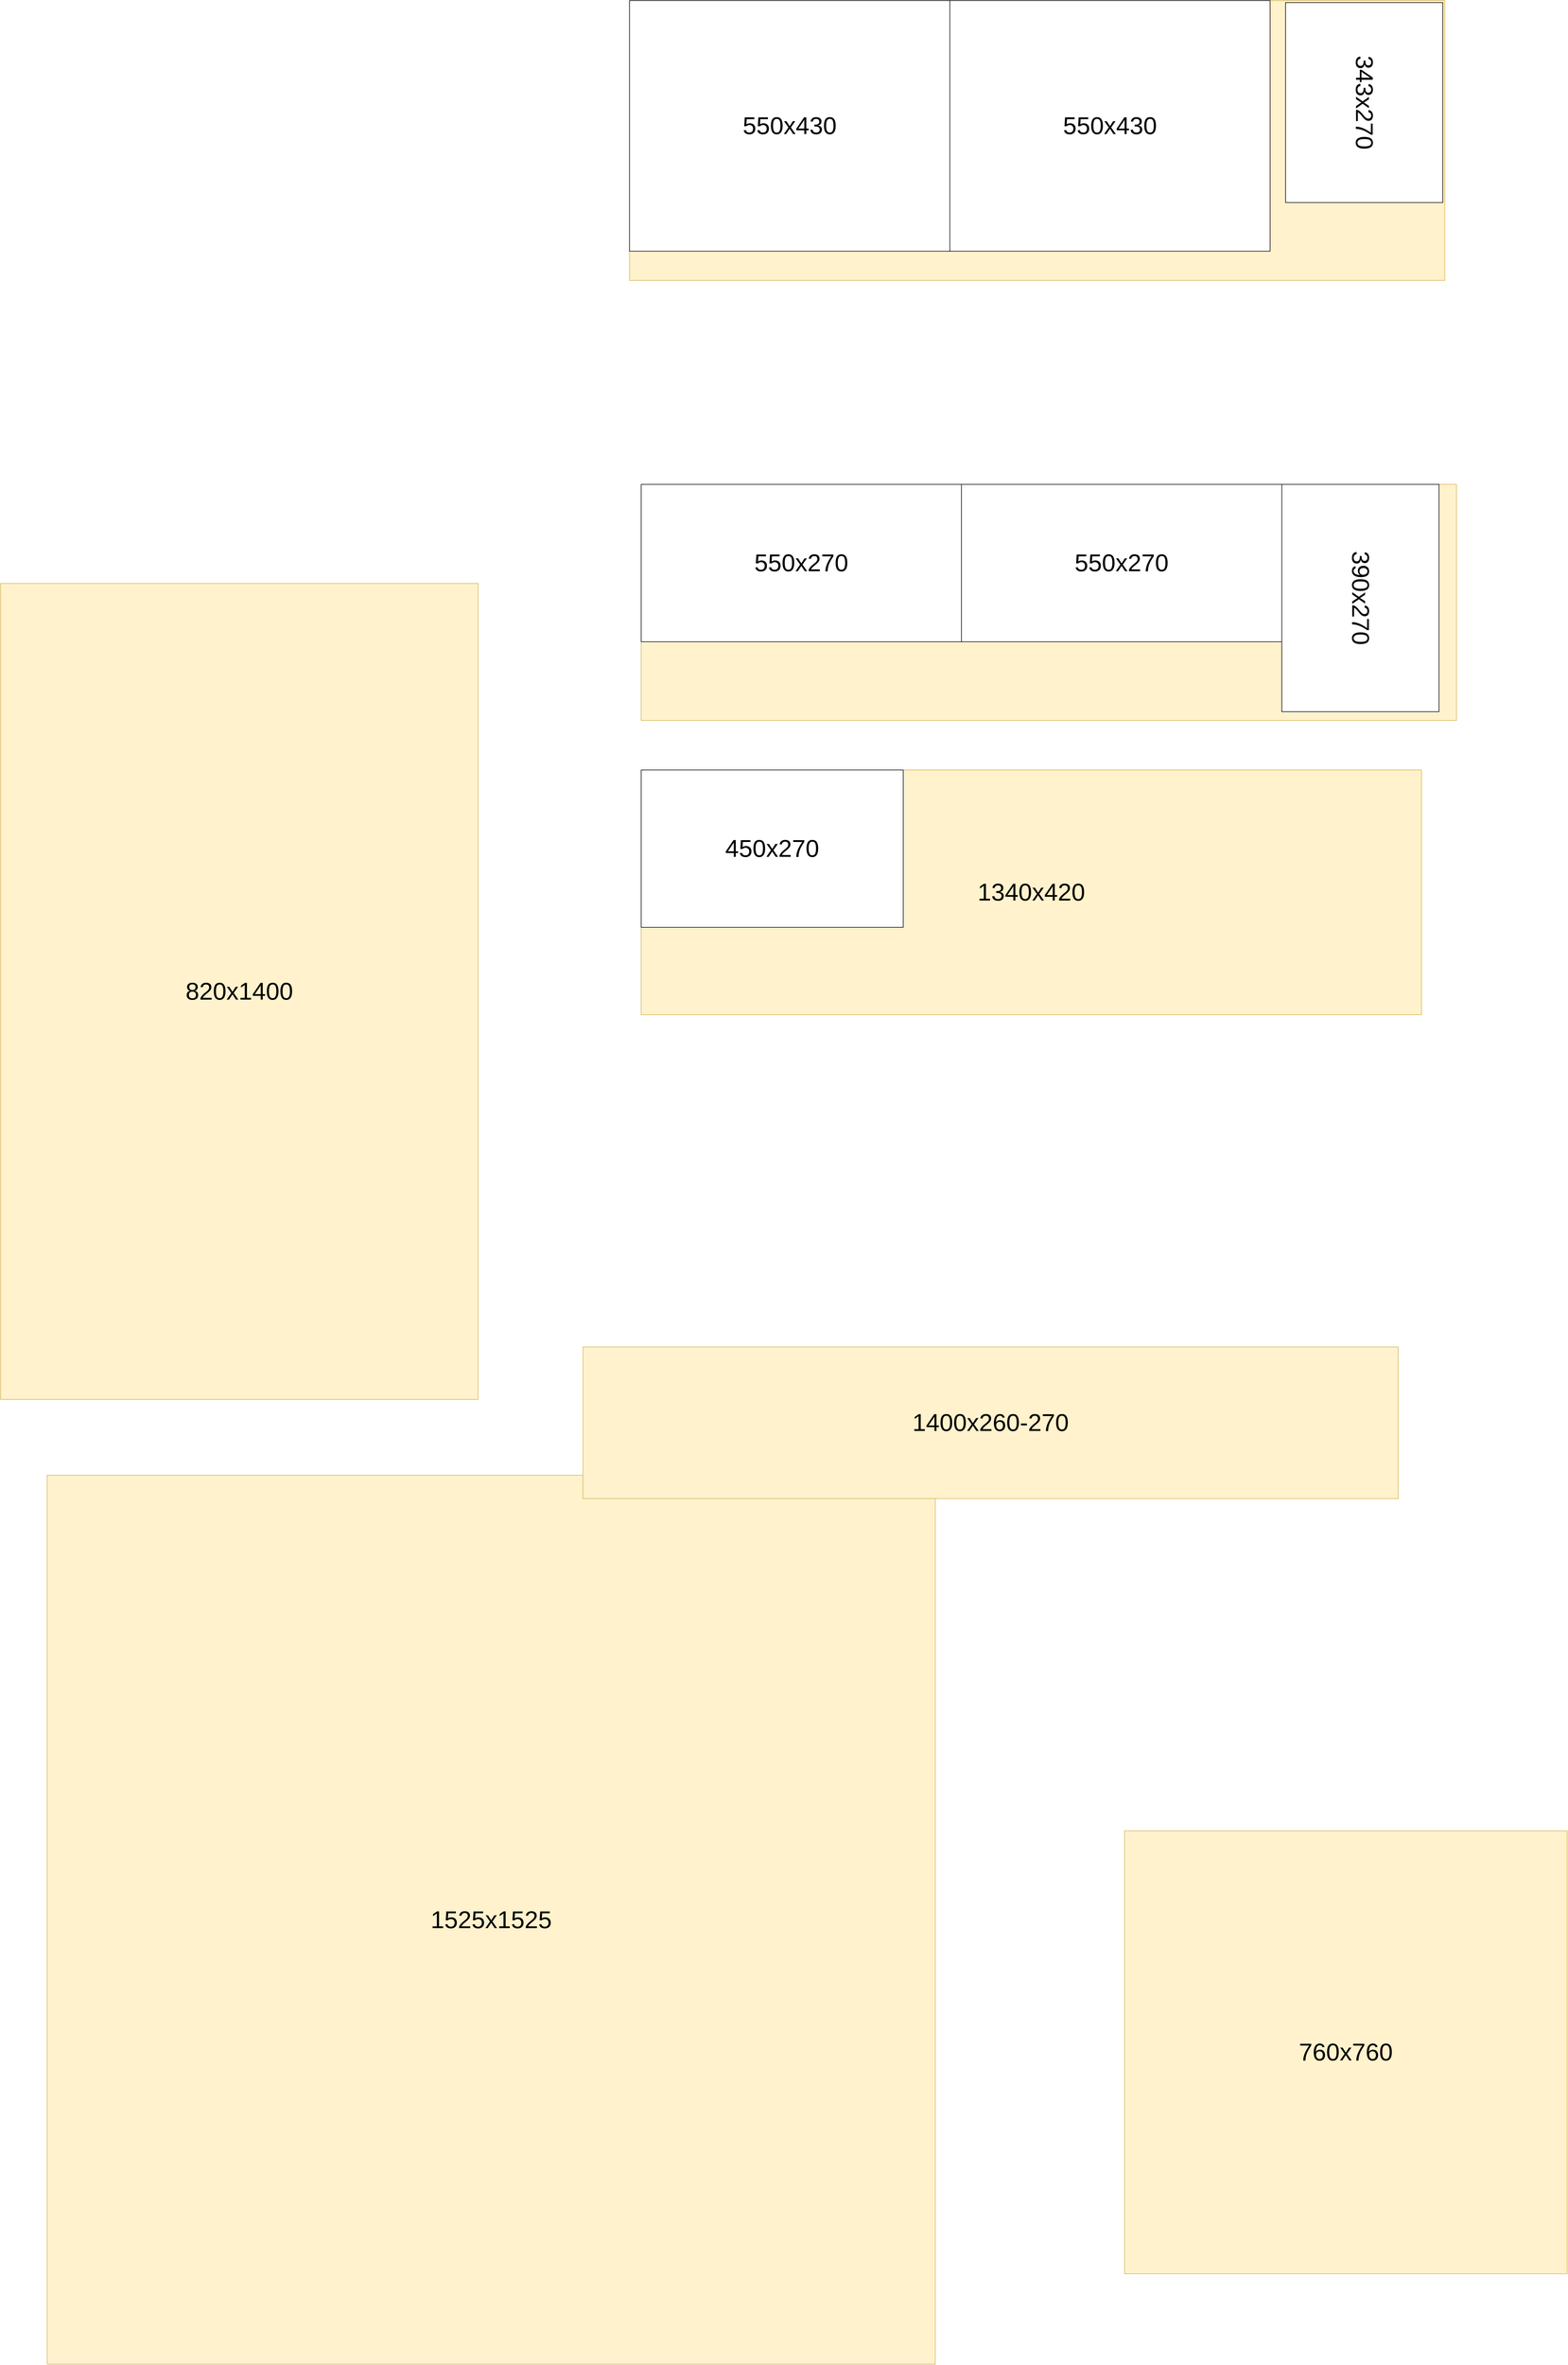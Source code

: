<mxfile version="26.3.0">
  <diagram name="Страница — 1" id="8mjdlO9j_swiHV-tLsia">
    <mxGraphModel dx="3160" dy="3278" grid="1" gridSize="10" guides="1" tooltips="1" connect="1" arrows="1" fold="1" page="1" pageScale="1" pageWidth="827" pageHeight="1169" math="0" shadow="0">
      <root>
        <mxCell id="0" />
        <mxCell id="1" parent="0" />
        <mxCell id="1EuIR6048RmNRWVPdT1G-8" value="1400x480" style="whiteSpace=wrap;html=1;perimeterSpacing=0;imageWidth=550;imageHeight=430;arcSize=12;fillColor=#fff2cc;strokeColor=#d6b656;fontSize=42;" parent="1" vertex="1">
          <mxGeometry x="1170" y="-1020" width="1400" height="480" as="geometry" />
        </mxCell>
        <mxCell id="1EuIR6048RmNRWVPdT1G-9" value="760x760" style="whiteSpace=wrap;html=1;perimeterSpacing=0;imageWidth=550;imageHeight=430;arcSize=12;fillColor=#fff2cc;strokeColor=#d6b656;fontSize=42;" parent="1" vertex="1">
          <mxGeometry x="2020" y="2120" width="760" height="760" as="geometry" />
        </mxCell>
        <mxCell id="1EuIR6048RmNRWVPdT1G-10" value="1525x1525" style="whiteSpace=wrap;html=1;perimeterSpacing=0;imageWidth=550;imageHeight=430;arcSize=12;fillColor=#fff2cc;strokeColor=#d6b656;fontSize=42;" parent="1" vertex="1">
          <mxGeometry x="170" y="1510" width="1525" height="1525" as="geometry" />
        </mxCell>
        <mxCell id="1EuIR6048RmNRWVPdT1G-11" value="820x1400" style="whiteSpace=wrap;html=1;perimeterSpacing=0;imageWidth=550;imageHeight=430;arcSize=12;fillColor=#fff2cc;strokeColor=#d6b656;fontSize=42;" parent="1" vertex="1">
          <mxGeometry x="90" y="-20" width="820" height="1400" as="geometry" />
        </mxCell>
        <mxCell id="1EuIR6048RmNRWVPdT1G-1" value="550x430" style="whiteSpace=wrap;html=1;perimeterSpacing=0;imageWidth=550;imageHeight=430;arcSize=12;fontSize=42;" parent="1" vertex="1">
          <mxGeometry x="1170" y="-1020" width="550" height="430" as="geometry" />
        </mxCell>
        <mxCell id="1EuIR6048RmNRWVPdT1G-2" value="550x430" style="whiteSpace=wrap;html=1;perimeterSpacing=0;imageWidth=550;imageHeight=430;arcSize=12;fontSize=42;" parent="1" vertex="1">
          <mxGeometry x="1720" y="-1020" width="550" height="430" as="geometry" />
        </mxCell>
        <mxCell id="H60mSlUSZxw36ZtdYfGE-1" value="1400x405" style="whiteSpace=wrap;html=1;perimeterSpacing=0;imageWidth=550;imageHeight=430;arcSize=12;fillColor=#fff2cc;strokeColor=#d6b656;fontSize=42;" vertex="1" parent="1">
          <mxGeometry x="1190" y="-190" width="1400" height="405" as="geometry" />
        </mxCell>
        <mxCell id="H60mSlUSZxw36ZtdYfGE-2" value="1400x260-270" style="whiteSpace=wrap;html=1;perimeterSpacing=0;imageWidth=550;imageHeight=430;arcSize=12;fillColor=#fff2cc;strokeColor=#d6b656;fontSize=42;" vertex="1" parent="1">
          <mxGeometry x="1090" y="1290" width="1400" height="260" as="geometry" />
        </mxCell>
        <mxCell id="H60mSlUSZxw36ZtdYfGE-3" value="1340x420" style="whiteSpace=wrap;html=1;perimeterSpacing=0;imageWidth=550;imageHeight=430;arcSize=12;fillColor=#fff2cc;strokeColor=#d6b656;fontSize=42;" vertex="1" parent="1">
          <mxGeometry x="1190" y="300" width="1340" height="420" as="geometry" />
        </mxCell>
        <mxCell id="1EuIR6048RmNRWVPdT1G-3" value="550x270" style="whiteSpace=wrap;html=1;perimeterSpacing=0;imageWidth=550;imageHeight=430;arcSize=12;fontSize=42;" parent="1" vertex="1">
          <mxGeometry x="1190" y="-190" width="550" height="270" as="geometry" />
        </mxCell>
        <mxCell id="1EuIR6048RmNRWVPdT1G-4" value="550x270" style="whiteSpace=wrap;html=1;perimeterSpacing=0;imageWidth=550;imageHeight=430;arcSize=12;fontSize=42;rotation=0;" parent="1" vertex="1">
          <mxGeometry x="1740" y="-190" width="550" height="270" as="geometry" />
        </mxCell>
        <mxCell id="1EuIR6048RmNRWVPdT1G-5" value="390x270" style="whiteSpace=wrap;html=1;perimeterSpacing=0;imageWidth=550;imageHeight=430;arcSize=12;fontSize=42;rotation=90;" parent="1" vertex="1">
          <mxGeometry x="2230" y="-130" width="390" height="270" as="geometry" />
        </mxCell>
        <mxCell id="H60mSlUSZxw36ZtdYfGE-4" value="343x270" style="whiteSpace=wrap;html=1;perimeterSpacing=0;imageWidth=550;imageHeight=430;arcSize=12;fontSize=42;rotation=90;" vertex="1" parent="1">
          <mxGeometry x="2260" y="-980" width="343" height="270" as="geometry" />
        </mxCell>
        <mxCell id="1EuIR6048RmNRWVPdT1G-7" value="450x270" style="whiteSpace=wrap;html=1;perimeterSpacing=0;imageWidth=550;imageHeight=430;arcSize=12;fontSize=42;rotation=0;" parent="1" vertex="1">
          <mxGeometry x="1190" y="300" width="450" height="270" as="geometry" />
        </mxCell>
      </root>
    </mxGraphModel>
  </diagram>
</mxfile>
